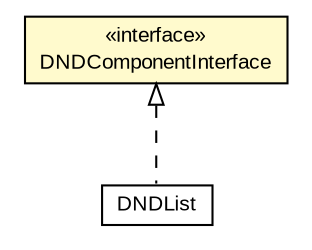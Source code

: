 #!/usr/local/bin/dot
#
# Class diagram 
# Generated by UMLGraph version 5.3 (http://www.umlgraph.org/)
#

digraph G {
	edge [fontname="arial",fontsize=10,labelfontname="arial",labelfontsize=10];
	node [fontname="arial",fontsize=10,shape=plaintext];
	nodesep=0.25;
	ranksep=0.5;
	// context.arch.intelligibility.apps.roomlight.DNDList
	c139856 [label=<<table title="context.arch.intelligibility.apps.roomlight.DNDList" border="0" cellborder="1" cellspacing="0" cellpadding="2" port="p" href="./DNDList.html">
		<tr><td><table border="0" cellspacing="0" cellpadding="1">
<tr><td align="center" balign="center"> DNDList </td></tr>
		</table></td></tr>
		</table>>, fontname="arial", fontcolor="black", fontsize=10.0];
	// context.arch.intelligibility.apps.roomlight.DNDComponentInterface
	c139857 [label=<<table title="context.arch.intelligibility.apps.roomlight.DNDComponentInterface" border="0" cellborder="1" cellspacing="0" cellpadding="2" port="p" bgcolor="lemonChiffon" href="./DNDComponentInterface.html">
		<tr><td><table border="0" cellspacing="0" cellpadding="1">
<tr><td align="center" balign="center"> &#171;interface&#187; </td></tr>
<tr><td align="center" balign="center"> DNDComponentInterface </td></tr>
		</table></td></tr>
		</table>>, fontname="arial", fontcolor="black", fontsize=10.0];
	//context.arch.intelligibility.apps.roomlight.DNDList implements context.arch.intelligibility.apps.roomlight.DNDComponentInterface
	c139857:p -> c139856:p [dir=back,arrowtail=empty,style=dashed];
}

